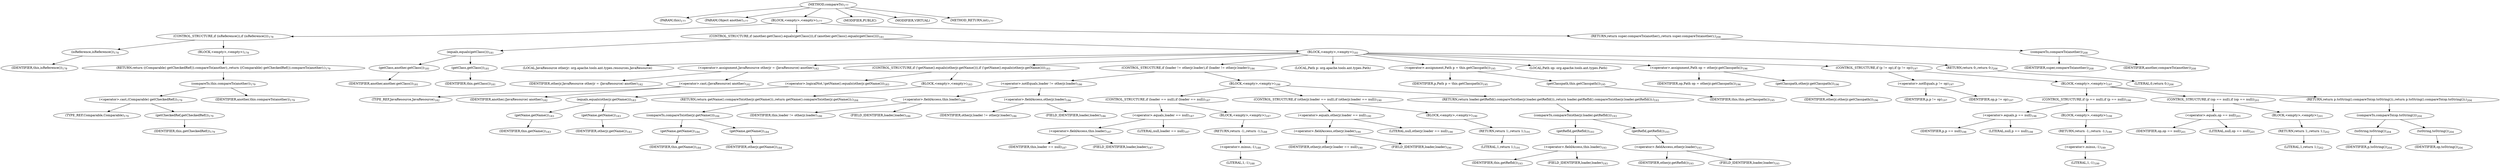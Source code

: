 digraph "compareTo" {  
"308" [label = <(METHOD,compareTo)<SUB>177</SUB>> ]
"39" [label = <(PARAM,this)<SUB>177</SUB>> ]
"309" [label = <(PARAM,Object another)<SUB>177</SUB>> ]
"310" [label = <(BLOCK,&lt;empty&gt;,&lt;empty&gt;)<SUB>177</SUB>> ]
"311" [label = <(CONTROL_STRUCTURE,if (isReference()),if (isReference()))<SUB>178</SUB>> ]
"312" [label = <(isReference,isReference())<SUB>178</SUB>> ]
"38" [label = <(IDENTIFIER,this,isReference())<SUB>178</SUB>> ]
"313" [label = <(BLOCK,&lt;empty&gt;,&lt;empty&gt;)<SUB>178</SUB>> ]
"314" [label = <(RETURN,return ((Comparable) getCheckedRef()).compareTo(another);,return ((Comparable) getCheckedRef()).compareTo(another);)<SUB>179</SUB>> ]
"315" [label = <(compareTo,this.compareTo(another))<SUB>179</SUB>> ]
"316" [label = <(&lt;operator&gt;.cast,(Comparable) getCheckedRef())<SUB>179</SUB>> ]
"317" [label = <(TYPE_REF,Comparable,Comparable)<SUB>179</SUB>> ]
"318" [label = <(getCheckedRef,getCheckedRef())<SUB>179</SUB>> ]
"40" [label = <(IDENTIFIER,this,getCheckedRef())<SUB>179</SUB>> ]
"319" [label = <(IDENTIFIER,another,this.compareTo(another))<SUB>179</SUB>> ]
"320" [label = <(CONTROL_STRUCTURE,if (another.getClass().equals(getClass())),if (another.getClass().equals(getClass())))<SUB>181</SUB>> ]
"321" [label = <(equals,equals(getClass()))<SUB>181</SUB>> ]
"322" [label = <(getClass,another.getClass())<SUB>181</SUB>> ]
"323" [label = <(IDENTIFIER,another,another.getClass())<SUB>181</SUB>> ]
"324" [label = <(getClass,getClass())<SUB>181</SUB>> ]
"41" [label = <(IDENTIFIER,this,getClass())<SUB>181</SUB>> ]
"325" [label = <(BLOCK,&lt;empty&gt;,&lt;empty&gt;)<SUB>181</SUB>> ]
"326" [label = <(LOCAL,JavaResource otherjr: org.apache.tools.ant.types.resources.JavaResource)> ]
"327" [label = <(&lt;operator&gt;.assignment,JavaResource otherjr = (JavaResource) another)<SUB>182</SUB>> ]
"328" [label = <(IDENTIFIER,otherjr,JavaResource otherjr = (JavaResource) another)<SUB>182</SUB>> ]
"329" [label = <(&lt;operator&gt;.cast,(JavaResource) another)<SUB>182</SUB>> ]
"330" [label = <(TYPE_REF,JavaResource,JavaResource)<SUB>182</SUB>> ]
"331" [label = <(IDENTIFIER,another,(JavaResource) another)<SUB>182</SUB>> ]
"332" [label = <(CONTROL_STRUCTURE,if (!getName().equals(otherjr.getName())),if (!getName().equals(otherjr.getName())))<SUB>183</SUB>> ]
"333" [label = <(&lt;operator&gt;.logicalNot,!getName().equals(otherjr.getName()))<SUB>183</SUB>> ]
"334" [label = <(equals,equals(otherjr.getName()))<SUB>183</SUB>> ]
"335" [label = <(getName,getName())<SUB>183</SUB>> ]
"42" [label = <(IDENTIFIER,this,getName())<SUB>183</SUB>> ]
"336" [label = <(getName,getName())<SUB>183</SUB>> ]
"337" [label = <(IDENTIFIER,otherjr,getName())<SUB>183</SUB>> ]
"338" [label = <(BLOCK,&lt;empty&gt;,&lt;empty&gt;)<SUB>183</SUB>> ]
"339" [label = <(RETURN,return getName().compareTo(otherjr.getName());,return getName().compareTo(otherjr.getName());)<SUB>184</SUB>> ]
"340" [label = <(compareTo,compareTo(otherjr.getName()))<SUB>184</SUB>> ]
"341" [label = <(getName,getName())<SUB>184</SUB>> ]
"43" [label = <(IDENTIFIER,this,getName())<SUB>184</SUB>> ]
"342" [label = <(getName,getName())<SUB>184</SUB>> ]
"343" [label = <(IDENTIFIER,otherjr,getName())<SUB>184</SUB>> ]
"344" [label = <(CONTROL_STRUCTURE,if (loader != otherjr.loader),if (loader != otherjr.loader))<SUB>186</SUB>> ]
"345" [label = <(&lt;operator&gt;.notEquals,loader != otherjr.loader)<SUB>186</SUB>> ]
"346" [label = <(&lt;operator&gt;.fieldAccess,this.loader)<SUB>186</SUB>> ]
"347" [label = <(IDENTIFIER,this,loader != otherjr.loader)<SUB>186</SUB>> ]
"348" [label = <(FIELD_IDENTIFIER,loader,loader)<SUB>186</SUB>> ]
"349" [label = <(&lt;operator&gt;.fieldAccess,otherjr.loader)<SUB>186</SUB>> ]
"350" [label = <(IDENTIFIER,otherjr,loader != otherjr.loader)<SUB>186</SUB>> ]
"351" [label = <(FIELD_IDENTIFIER,loader,loader)<SUB>186</SUB>> ]
"352" [label = <(BLOCK,&lt;empty&gt;,&lt;empty&gt;)<SUB>186</SUB>> ]
"353" [label = <(CONTROL_STRUCTURE,if (loader == null),if (loader == null))<SUB>187</SUB>> ]
"354" [label = <(&lt;operator&gt;.equals,loader == null)<SUB>187</SUB>> ]
"355" [label = <(&lt;operator&gt;.fieldAccess,this.loader)<SUB>187</SUB>> ]
"356" [label = <(IDENTIFIER,this,loader == null)<SUB>187</SUB>> ]
"357" [label = <(FIELD_IDENTIFIER,loader,loader)<SUB>187</SUB>> ]
"358" [label = <(LITERAL,null,loader == null)<SUB>187</SUB>> ]
"359" [label = <(BLOCK,&lt;empty&gt;,&lt;empty&gt;)<SUB>187</SUB>> ]
"360" [label = <(RETURN,return -1;,return -1;)<SUB>188</SUB>> ]
"361" [label = <(&lt;operator&gt;.minus,-1)<SUB>188</SUB>> ]
"362" [label = <(LITERAL,1,-1)<SUB>188</SUB>> ]
"363" [label = <(CONTROL_STRUCTURE,if (otherjr.loader == null),if (otherjr.loader == null))<SUB>190</SUB>> ]
"364" [label = <(&lt;operator&gt;.equals,otherjr.loader == null)<SUB>190</SUB>> ]
"365" [label = <(&lt;operator&gt;.fieldAccess,otherjr.loader)<SUB>190</SUB>> ]
"366" [label = <(IDENTIFIER,otherjr,otherjr.loader == null)<SUB>190</SUB>> ]
"367" [label = <(FIELD_IDENTIFIER,loader,loader)<SUB>190</SUB>> ]
"368" [label = <(LITERAL,null,otherjr.loader == null)<SUB>190</SUB>> ]
"369" [label = <(BLOCK,&lt;empty&gt;,&lt;empty&gt;)<SUB>190</SUB>> ]
"370" [label = <(RETURN,return 1;,return 1;)<SUB>191</SUB>> ]
"371" [label = <(LITERAL,1,return 1;)<SUB>191</SUB>> ]
"372" [label = <(RETURN,return loader.getRefId().compareTo(otherjr.loader.getRefId());,return loader.getRefId().compareTo(otherjr.loader.getRefId());)<SUB>193</SUB>> ]
"373" [label = <(compareTo,compareTo(otherjr.loader.getRefId()))<SUB>193</SUB>> ]
"374" [label = <(getRefId,getRefId())<SUB>193</SUB>> ]
"375" [label = <(&lt;operator&gt;.fieldAccess,this.loader)<SUB>193</SUB>> ]
"376" [label = <(IDENTIFIER,this,getRefId())<SUB>193</SUB>> ]
"377" [label = <(FIELD_IDENTIFIER,loader,loader)<SUB>193</SUB>> ]
"378" [label = <(getRefId,getRefId())<SUB>193</SUB>> ]
"379" [label = <(&lt;operator&gt;.fieldAccess,otherjr.loader)<SUB>193</SUB>> ]
"380" [label = <(IDENTIFIER,otherjr,getRefId())<SUB>193</SUB>> ]
"381" [label = <(FIELD_IDENTIFIER,loader,loader)<SUB>193</SUB>> ]
"382" [label = <(LOCAL,Path p: org.apache.tools.ant.types.Path)> ]
"383" [label = <(&lt;operator&gt;.assignment,Path p = this.getClasspath())<SUB>195</SUB>> ]
"384" [label = <(IDENTIFIER,p,Path p = this.getClasspath())<SUB>195</SUB>> ]
"385" [label = <(getClasspath,this.getClasspath())<SUB>195</SUB>> ]
"44" [label = <(IDENTIFIER,this,this.getClasspath())<SUB>195</SUB>> ]
"386" [label = <(LOCAL,Path op: org.apache.tools.ant.types.Path)> ]
"387" [label = <(&lt;operator&gt;.assignment,Path op = otherjr.getClasspath())<SUB>196</SUB>> ]
"388" [label = <(IDENTIFIER,op,Path op = otherjr.getClasspath())<SUB>196</SUB>> ]
"389" [label = <(getClasspath,otherjr.getClasspath())<SUB>196</SUB>> ]
"390" [label = <(IDENTIFIER,otherjr,otherjr.getClasspath())<SUB>196</SUB>> ]
"391" [label = <(CONTROL_STRUCTURE,if (p != op),if (p != op))<SUB>197</SUB>> ]
"392" [label = <(&lt;operator&gt;.notEquals,p != op)<SUB>197</SUB>> ]
"393" [label = <(IDENTIFIER,p,p != op)<SUB>197</SUB>> ]
"394" [label = <(IDENTIFIER,op,p != op)<SUB>197</SUB>> ]
"395" [label = <(BLOCK,&lt;empty&gt;,&lt;empty&gt;)<SUB>197</SUB>> ]
"396" [label = <(CONTROL_STRUCTURE,if (p == null),if (p == null))<SUB>198</SUB>> ]
"397" [label = <(&lt;operator&gt;.equals,p == null)<SUB>198</SUB>> ]
"398" [label = <(IDENTIFIER,p,p == null)<SUB>198</SUB>> ]
"399" [label = <(LITERAL,null,p == null)<SUB>198</SUB>> ]
"400" [label = <(BLOCK,&lt;empty&gt;,&lt;empty&gt;)<SUB>198</SUB>> ]
"401" [label = <(RETURN,return -1;,return -1;)<SUB>199</SUB>> ]
"402" [label = <(&lt;operator&gt;.minus,-1)<SUB>199</SUB>> ]
"403" [label = <(LITERAL,1,-1)<SUB>199</SUB>> ]
"404" [label = <(CONTROL_STRUCTURE,if (op == null),if (op == null))<SUB>201</SUB>> ]
"405" [label = <(&lt;operator&gt;.equals,op == null)<SUB>201</SUB>> ]
"406" [label = <(IDENTIFIER,op,op == null)<SUB>201</SUB>> ]
"407" [label = <(LITERAL,null,op == null)<SUB>201</SUB>> ]
"408" [label = <(BLOCK,&lt;empty&gt;,&lt;empty&gt;)<SUB>201</SUB>> ]
"409" [label = <(RETURN,return 1;,return 1;)<SUB>202</SUB>> ]
"410" [label = <(LITERAL,1,return 1;)<SUB>202</SUB>> ]
"411" [label = <(RETURN,return p.toString().compareTo(op.toString());,return p.toString().compareTo(op.toString());)<SUB>204</SUB>> ]
"412" [label = <(compareTo,compareTo(op.toString()))<SUB>204</SUB>> ]
"413" [label = <(toString,toString())<SUB>204</SUB>> ]
"414" [label = <(IDENTIFIER,p,toString())<SUB>204</SUB>> ]
"415" [label = <(toString,toString())<SUB>204</SUB>> ]
"416" [label = <(IDENTIFIER,op,toString())<SUB>204</SUB>> ]
"417" [label = <(RETURN,return 0;,return 0;)<SUB>206</SUB>> ]
"418" [label = <(LITERAL,0,return 0;)<SUB>206</SUB>> ]
"419" [label = <(RETURN,return super.compareTo(another);,return super.compareTo(another);)<SUB>208</SUB>> ]
"420" [label = <(compareTo,compareTo(another))<SUB>208</SUB>> ]
"421" [label = <(IDENTIFIER,super,compareTo(another))<SUB>208</SUB>> ]
"422" [label = <(IDENTIFIER,another,compareTo(another))<SUB>208</SUB>> ]
"423" [label = <(MODIFIER,PUBLIC)> ]
"424" [label = <(MODIFIER,VIRTUAL)> ]
"425" [label = <(METHOD_RETURN,int)<SUB>177</SUB>> ]
  "308" -> "39" 
  "308" -> "309" 
  "308" -> "310" 
  "308" -> "423" 
  "308" -> "424" 
  "308" -> "425" 
  "310" -> "311" 
  "310" -> "320" 
  "310" -> "419" 
  "311" -> "312" 
  "311" -> "313" 
  "312" -> "38" 
  "313" -> "314" 
  "314" -> "315" 
  "315" -> "316" 
  "315" -> "319" 
  "316" -> "317" 
  "316" -> "318" 
  "318" -> "40" 
  "320" -> "321" 
  "320" -> "325" 
  "321" -> "322" 
  "321" -> "324" 
  "322" -> "323" 
  "324" -> "41" 
  "325" -> "326" 
  "325" -> "327" 
  "325" -> "332" 
  "325" -> "344" 
  "325" -> "382" 
  "325" -> "383" 
  "325" -> "386" 
  "325" -> "387" 
  "325" -> "391" 
  "325" -> "417" 
  "327" -> "328" 
  "327" -> "329" 
  "329" -> "330" 
  "329" -> "331" 
  "332" -> "333" 
  "332" -> "338" 
  "333" -> "334" 
  "334" -> "335" 
  "334" -> "336" 
  "335" -> "42" 
  "336" -> "337" 
  "338" -> "339" 
  "339" -> "340" 
  "340" -> "341" 
  "340" -> "342" 
  "341" -> "43" 
  "342" -> "343" 
  "344" -> "345" 
  "344" -> "352" 
  "345" -> "346" 
  "345" -> "349" 
  "346" -> "347" 
  "346" -> "348" 
  "349" -> "350" 
  "349" -> "351" 
  "352" -> "353" 
  "352" -> "363" 
  "352" -> "372" 
  "353" -> "354" 
  "353" -> "359" 
  "354" -> "355" 
  "354" -> "358" 
  "355" -> "356" 
  "355" -> "357" 
  "359" -> "360" 
  "360" -> "361" 
  "361" -> "362" 
  "363" -> "364" 
  "363" -> "369" 
  "364" -> "365" 
  "364" -> "368" 
  "365" -> "366" 
  "365" -> "367" 
  "369" -> "370" 
  "370" -> "371" 
  "372" -> "373" 
  "373" -> "374" 
  "373" -> "378" 
  "374" -> "375" 
  "375" -> "376" 
  "375" -> "377" 
  "378" -> "379" 
  "379" -> "380" 
  "379" -> "381" 
  "383" -> "384" 
  "383" -> "385" 
  "385" -> "44" 
  "387" -> "388" 
  "387" -> "389" 
  "389" -> "390" 
  "391" -> "392" 
  "391" -> "395" 
  "392" -> "393" 
  "392" -> "394" 
  "395" -> "396" 
  "395" -> "404" 
  "395" -> "411" 
  "396" -> "397" 
  "396" -> "400" 
  "397" -> "398" 
  "397" -> "399" 
  "400" -> "401" 
  "401" -> "402" 
  "402" -> "403" 
  "404" -> "405" 
  "404" -> "408" 
  "405" -> "406" 
  "405" -> "407" 
  "408" -> "409" 
  "409" -> "410" 
  "411" -> "412" 
  "412" -> "413" 
  "412" -> "415" 
  "413" -> "414" 
  "415" -> "416" 
  "417" -> "418" 
  "419" -> "420" 
  "420" -> "421" 
  "420" -> "422" 
}
